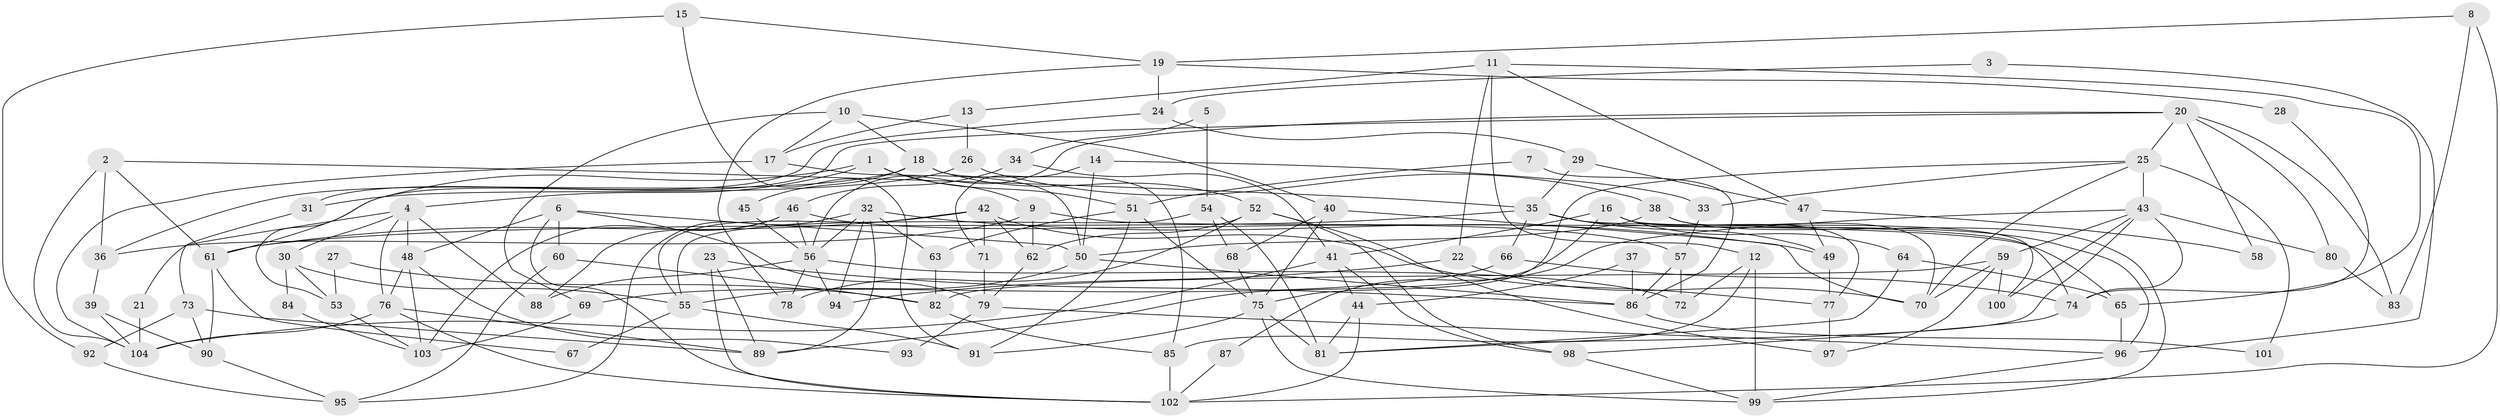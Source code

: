 // coarse degree distribution, {8: 0.11538461538461539, 4: 0.15384615384615385, 2: 0.1346153846153846, 5: 0.19230769230769232, 7: 0.09615384615384616, 10: 0.038461538461538464, 3: 0.09615384615384616, 9: 0.019230769230769232, 19: 0.019230769230769232, 6: 0.09615384615384616, 11: 0.038461538461538464}
// Generated by graph-tools (version 1.1) at 2025/18/03/04/25 18:18:38]
// undirected, 104 vertices, 208 edges
graph export_dot {
graph [start="1"]
  node [color=gray90,style=filled];
  1;
  2;
  3;
  4;
  5;
  6;
  7;
  8;
  9;
  10;
  11;
  12;
  13;
  14;
  15;
  16;
  17;
  18;
  19;
  20;
  21;
  22;
  23;
  24;
  25;
  26;
  27;
  28;
  29;
  30;
  31;
  32;
  33;
  34;
  35;
  36;
  37;
  38;
  39;
  40;
  41;
  42;
  43;
  44;
  45;
  46;
  47;
  48;
  49;
  50;
  51;
  52;
  53;
  54;
  55;
  56;
  57;
  58;
  59;
  60;
  61;
  62;
  63;
  64;
  65;
  66;
  67;
  68;
  69;
  70;
  71;
  72;
  73;
  74;
  75;
  76;
  77;
  78;
  79;
  80;
  81;
  82;
  83;
  84;
  85;
  86;
  87;
  88;
  89;
  90;
  91;
  92;
  93;
  94;
  95;
  96;
  97;
  98;
  99;
  100;
  101;
  102;
  103;
  104;
  1 -- 9;
  1 -- 4;
  1 -- 51;
  1 -- 61;
  2 -- 104;
  2 -- 35;
  2 -- 36;
  2 -- 61;
  3 -- 24;
  3 -- 96;
  4 -- 76;
  4 -- 48;
  4 -- 21;
  4 -- 30;
  4 -- 88;
  5 -- 54;
  5 -- 34;
  6 -- 50;
  6 -- 102;
  6 -- 48;
  6 -- 60;
  6 -- 79;
  7 -- 86;
  7 -- 51;
  8 -- 102;
  8 -- 83;
  8 -- 19;
  9 -- 36;
  9 -- 62;
  9 -- 65;
  10 -- 40;
  10 -- 18;
  10 -- 17;
  10 -- 69;
  11 -- 22;
  11 -- 65;
  11 -- 12;
  11 -- 13;
  11 -- 47;
  12 -- 99;
  12 -- 72;
  12 -- 85;
  13 -- 17;
  13 -- 26;
  14 -- 71;
  14 -- 50;
  14 -- 33;
  15 -- 19;
  15 -- 92;
  15 -- 91;
  16 -- 89;
  16 -- 77;
  16 -- 41;
  16 -- 64;
  16 -- 100;
  17 -- 50;
  17 -- 104;
  18 -- 52;
  18 -- 36;
  18 -- 45;
  18 -- 85;
  19 -- 78;
  19 -- 24;
  19 -- 28;
  20 -- 25;
  20 -- 56;
  20 -- 53;
  20 -- 58;
  20 -- 80;
  20 -- 83;
  21 -- 104;
  22 -- 94;
  22 -- 70;
  23 -- 89;
  23 -- 102;
  23 -- 86;
  24 -- 29;
  24 -- 31;
  25 -- 70;
  25 -- 75;
  25 -- 33;
  25 -- 43;
  25 -- 101;
  26 -- 31;
  26 -- 38;
  27 -- 82;
  27 -- 53;
  28 -- 74;
  29 -- 47;
  29 -- 35;
  30 -- 55;
  30 -- 53;
  30 -- 84;
  31 -- 73;
  32 -- 63;
  32 -- 56;
  32 -- 49;
  32 -- 89;
  32 -- 94;
  32 -- 95;
  33 -- 57;
  34 -- 46;
  34 -- 41;
  35 -- 61;
  35 -- 66;
  35 -- 49;
  35 -- 74;
  35 -- 96;
  36 -- 39;
  37 -- 86;
  37 -- 44;
  38 -- 50;
  38 -- 70;
  38 -- 99;
  39 -- 90;
  39 -- 104;
  40 -- 68;
  40 -- 75;
  40 -- 70;
  41 -- 98;
  41 -- 44;
  41 -- 104;
  42 -- 61;
  42 -- 77;
  42 -- 55;
  42 -- 62;
  42 -- 71;
  43 -- 100;
  43 -- 59;
  43 -- 74;
  43 -- 80;
  43 -- 81;
  43 -- 87;
  44 -- 81;
  44 -- 102;
  45 -- 56;
  46 -- 88;
  46 -- 103;
  46 -- 56;
  46 -- 57;
  47 -- 49;
  47 -- 58;
  48 -- 76;
  48 -- 93;
  48 -- 103;
  49 -- 77;
  50 -- 55;
  50 -- 86;
  51 -- 91;
  51 -- 63;
  51 -- 75;
  52 -- 98;
  52 -- 62;
  52 -- 78;
  52 -- 97;
  53 -- 103;
  54 -- 81;
  54 -- 55;
  54 -- 68;
  55 -- 91;
  55 -- 67;
  56 -- 72;
  56 -- 78;
  56 -- 88;
  56 -- 94;
  57 -- 72;
  57 -- 86;
  59 -- 70;
  59 -- 82;
  59 -- 97;
  59 -- 100;
  60 -- 82;
  60 -- 95;
  61 -- 67;
  61 -- 90;
  62 -- 79;
  63 -- 82;
  64 -- 65;
  64 -- 81;
  65 -- 96;
  66 -- 74;
  66 -- 69;
  68 -- 75;
  69 -- 103;
  71 -- 79;
  73 -- 90;
  73 -- 89;
  73 -- 92;
  74 -- 98;
  75 -- 81;
  75 -- 91;
  75 -- 99;
  76 -- 102;
  76 -- 104;
  76 -- 89;
  77 -- 97;
  79 -- 96;
  79 -- 93;
  80 -- 83;
  82 -- 85;
  84 -- 103;
  85 -- 102;
  86 -- 101;
  87 -- 102;
  90 -- 95;
  92 -- 95;
  96 -- 99;
  98 -- 99;
}
